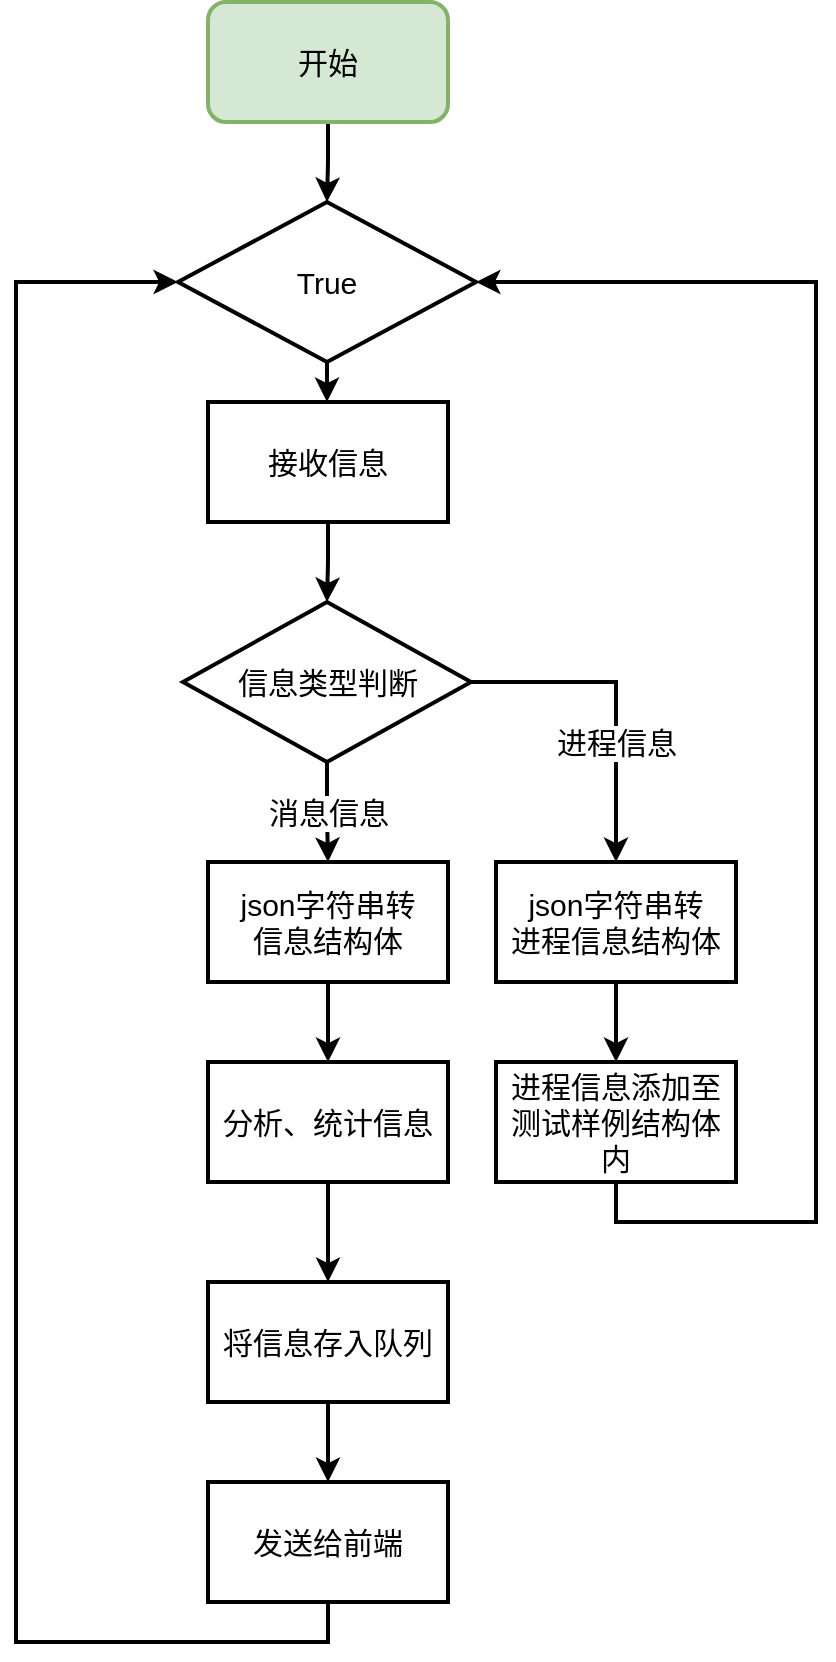 <mxfile version="20.2.3" type="github">
  <diagram id="S1Y1SmXd_RZAMZ9EUCv0" name="第 1 页">
    <mxGraphModel dx="562" dy="967" grid="1" gridSize="10" guides="1" tooltips="1" connect="1" arrows="1" fold="1" page="1" pageScale="1" pageWidth="827" pageHeight="1169" math="0" shadow="0">
      <root>
        <mxCell id="0" />
        <mxCell id="1" parent="0" />
        <mxCell id="napXTZre2_-PK_O0ityR-11" style="edgeStyle=orthogonalEdgeStyle;rounded=0;orthogonalLoop=1;jettySize=auto;html=1;exitX=0.5;exitY=1;exitDx=0;exitDy=0;strokeWidth=2;fontSize=15;" edge="1" parent="1" source="napXTZre2_-PK_O0ityR-1" target="napXTZre2_-PK_O0ityR-2">
          <mxGeometry relative="1" as="geometry" />
        </mxCell>
        <mxCell id="napXTZre2_-PK_O0ityR-1" value="开始" style="rounded=1;whiteSpace=wrap;html=1;strokeWidth=2;fontSize=15;fillColor=#d5e8d4;strokeColor=#82b366;" vertex="1" parent="1">
          <mxGeometry x="296" y="150" width="120" height="60" as="geometry" />
        </mxCell>
        <mxCell id="napXTZre2_-PK_O0ityR-12" style="edgeStyle=orthogonalEdgeStyle;rounded=0;orthogonalLoop=1;jettySize=auto;html=1;exitX=0.5;exitY=1;exitDx=0;exitDy=0;strokeWidth=2;fontSize=15;" edge="1" parent="1" source="napXTZre2_-PK_O0ityR-2" target="napXTZre2_-PK_O0ityR-3">
          <mxGeometry relative="1" as="geometry" />
        </mxCell>
        <mxCell id="napXTZre2_-PK_O0ityR-2" value="True" style="rhombus;whiteSpace=wrap;html=1;strokeWidth=2;fontSize=15;" vertex="1" parent="1">
          <mxGeometry x="281" y="250" width="149" height="80" as="geometry" />
        </mxCell>
        <mxCell id="napXTZre2_-PK_O0ityR-13" style="edgeStyle=orthogonalEdgeStyle;rounded=0;orthogonalLoop=1;jettySize=auto;html=1;exitX=0.5;exitY=1;exitDx=0;exitDy=0;strokeWidth=2;fontSize=15;" edge="1" parent="1" source="napXTZre2_-PK_O0ityR-3" target="napXTZre2_-PK_O0ityR-4">
          <mxGeometry relative="1" as="geometry" />
        </mxCell>
        <mxCell id="napXTZre2_-PK_O0ityR-3" value="接收信息" style="rounded=0;whiteSpace=wrap;html=1;strokeWidth=2;fontSize=15;" vertex="1" parent="1">
          <mxGeometry x="296" y="350" width="120" height="60" as="geometry" />
        </mxCell>
        <mxCell id="napXTZre2_-PK_O0ityR-14" value="消息信息" style="edgeStyle=orthogonalEdgeStyle;rounded=0;orthogonalLoop=1;jettySize=auto;html=1;exitX=0.5;exitY=1;exitDx=0;exitDy=0;entryX=0.5;entryY=0;entryDx=0;entryDy=0;strokeWidth=2;fontSize=15;" edge="1" parent="1" source="napXTZre2_-PK_O0ityR-4" target="napXTZre2_-PK_O0ityR-5">
          <mxGeometry relative="1" as="geometry" />
        </mxCell>
        <mxCell id="napXTZre2_-PK_O0ityR-19" value="进程信息" style="edgeStyle=orthogonalEdgeStyle;rounded=0;orthogonalLoop=1;jettySize=auto;html=1;exitX=1;exitY=0.5;exitDx=0;exitDy=0;strokeWidth=2;fontSize=15;" edge="1" parent="1" source="napXTZre2_-PK_O0ityR-4" target="napXTZre2_-PK_O0ityR-9">
          <mxGeometry x="0.261" relative="1" as="geometry">
            <mxPoint as="offset" />
          </mxGeometry>
        </mxCell>
        <mxCell id="napXTZre2_-PK_O0ityR-4" value="信息类型判断" style="rhombus;whiteSpace=wrap;html=1;strokeWidth=2;fontSize=15;" vertex="1" parent="1">
          <mxGeometry x="283.5" y="450" width="144" height="80" as="geometry" />
        </mxCell>
        <mxCell id="napXTZre2_-PK_O0ityR-15" style="edgeStyle=orthogonalEdgeStyle;rounded=0;orthogonalLoop=1;jettySize=auto;html=1;exitX=0.5;exitY=1;exitDx=0;exitDy=0;entryX=0.5;entryY=0;entryDx=0;entryDy=0;strokeWidth=2;fontSize=15;" edge="1" parent="1" source="napXTZre2_-PK_O0ityR-5" target="napXTZre2_-PK_O0ityR-6">
          <mxGeometry relative="1" as="geometry" />
        </mxCell>
        <mxCell id="napXTZre2_-PK_O0ityR-5" value="json字符串转&lt;br style=&quot;font-size: 15px;&quot;&gt;信息结构体" style="rounded=0;whiteSpace=wrap;html=1;strokeWidth=2;fontSize=15;" vertex="1" parent="1">
          <mxGeometry x="296" y="580" width="120" height="60" as="geometry" />
        </mxCell>
        <mxCell id="napXTZre2_-PK_O0ityR-16" style="edgeStyle=orthogonalEdgeStyle;rounded=0;orthogonalLoop=1;jettySize=auto;html=1;exitX=0.5;exitY=1;exitDx=0;exitDy=0;entryX=0.5;entryY=0;entryDx=0;entryDy=0;strokeWidth=2;fontSize=15;" edge="1" parent="1" source="napXTZre2_-PK_O0ityR-6" target="napXTZre2_-PK_O0ityR-7">
          <mxGeometry relative="1" as="geometry" />
        </mxCell>
        <mxCell id="napXTZre2_-PK_O0ityR-6" value="分析、统计信息" style="rounded=0;whiteSpace=wrap;html=1;strokeWidth=2;fontSize=15;" vertex="1" parent="1">
          <mxGeometry x="296" y="680" width="120" height="60" as="geometry" />
        </mxCell>
        <mxCell id="napXTZre2_-PK_O0ityR-17" style="edgeStyle=orthogonalEdgeStyle;rounded=0;orthogonalLoop=1;jettySize=auto;html=1;exitX=0.5;exitY=1;exitDx=0;exitDy=0;strokeWidth=2;fontSize=15;" edge="1" parent="1" source="napXTZre2_-PK_O0ityR-7" target="napXTZre2_-PK_O0ityR-8">
          <mxGeometry relative="1" as="geometry" />
        </mxCell>
        <mxCell id="napXTZre2_-PK_O0ityR-7" value="将信息存入队列" style="rounded=0;whiteSpace=wrap;html=1;strokeWidth=2;fontSize=15;" vertex="1" parent="1">
          <mxGeometry x="296" y="790" width="120" height="60" as="geometry" />
        </mxCell>
        <mxCell id="napXTZre2_-PK_O0ityR-18" style="edgeStyle=orthogonalEdgeStyle;rounded=0;orthogonalLoop=1;jettySize=auto;html=1;exitX=0.5;exitY=1;exitDx=0;exitDy=0;entryX=0;entryY=0.5;entryDx=0;entryDy=0;strokeWidth=2;fontSize=15;" edge="1" parent="1" source="napXTZre2_-PK_O0ityR-8" target="napXTZre2_-PK_O0ityR-2">
          <mxGeometry relative="1" as="geometry">
            <mxPoint x="210" y="610" as="targetPoint" />
            <Array as="points">
              <mxPoint x="356" y="970" />
              <mxPoint x="200" y="970" />
              <mxPoint x="200" y="290" />
            </Array>
          </mxGeometry>
        </mxCell>
        <mxCell id="napXTZre2_-PK_O0ityR-8" value="发送给前端" style="rounded=0;whiteSpace=wrap;html=1;strokeWidth=2;fontSize=15;" vertex="1" parent="1">
          <mxGeometry x="296" y="890" width="120" height="60" as="geometry" />
        </mxCell>
        <mxCell id="napXTZre2_-PK_O0ityR-20" style="edgeStyle=orthogonalEdgeStyle;rounded=0;orthogonalLoop=1;jettySize=auto;html=1;exitX=0.5;exitY=1;exitDx=0;exitDy=0;strokeWidth=2;fontSize=15;" edge="1" parent="1" source="napXTZre2_-PK_O0ityR-9" target="napXTZre2_-PK_O0ityR-10">
          <mxGeometry relative="1" as="geometry" />
        </mxCell>
        <mxCell id="napXTZre2_-PK_O0ityR-9" value="json字符串转&lt;br style=&quot;font-size: 15px;&quot;&gt;进程信息结构体" style="rounded=0;whiteSpace=wrap;html=1;strokeWidth=2;fontSize=15;" vertex="1" parent="1">
          <mxGeometry x="440" y="580" width="120" height="60" as="geometry" />
        </mxCell>
        <mxCell id="napXTZre2_-PK_O0ityR-21" style="edgeStyle=orthogonalEdgeStyle;rounded=0;orthogonalLoop=1;jettySize=auto;html=1;exitX=0.5;exitY=1;exitDx=0;exitDy=0;entryX=1;entryY=0.5;entryDx=0;entryDy=0;strokeWidth=2;fontSize=15;" edge="1" parent="1" source="napXTZre2_-PK_O0ityR-10" target="napXTZre2_-PK_O0ityR-2">
          <mxGeometry relative="1" as="geometry">
            <Array as="points">
              <mxPoint x="500" y="760" />
              <mxPoint x="600" y="760" />
              <mxPoint x="600" y="290" />
            </Array>
          </mxGeometry>
        </mxCell>
        <mxCell id="napXTZre2_-PK_O0ityR-10" value="进程信息添加至&lt;br style=&quot;font-size: 15px;&quot;&gt;测试样例结构体内" style="rounded=0;whiteSpace=wrap;html=1;strokeWidth=2;fontSize=15;" vertex="1" parent="1">
          <mxGeometry x="440" y="680" width="120" height="60" as="geometry" />
        </mxCell>
      </root>
    </mxGraphModel>
  </diagram>
</mxfile>
